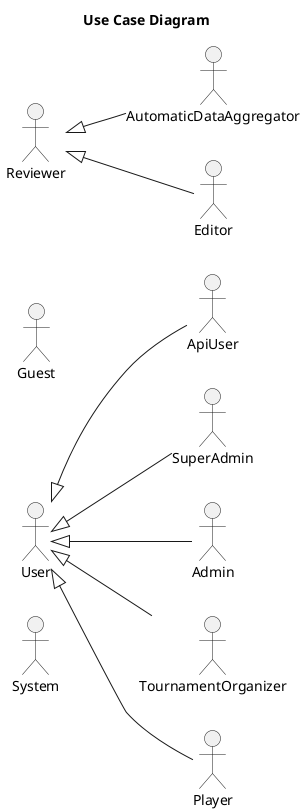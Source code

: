 @startuml use_cases
left to right direction
title Use Case Diagram

actor System as SYS
actor ApiUser as AU
actor User as U
actor Guest as G
actor Reviewer as RVW

actor SuperAdmin as SU
actor Admin as AD

actor AutomaticDataAggregator as ADA

actor Editor as ED
actor TournamentOrganizer as TO
actor Player as PL


U <|-- SU
U <|-- AD
U <|-- TO
U <|-- PL
U <|-- AU

RVW <|-- ADA
RVW <|-- ED

newpage
left to right direction

title Guest Points of Entry

package Content {
    (view home page) as UC1
    (view player profile) as UC2
    (view historical content) as UC3
    (search for content) as UC4
    (view item details) as UC5
    (compare players) as UC6
    (view tournaments) as UC7
    (view tournament details) as UC8
    (view tournament results) as UC9
    (view teams) as UC10
    (view team details) as UC11
    (view team results) as UC12
    (view team players) as UC13
    (view sets) as UC14
    (view set details) as UC15
    (view set results) as UC16
}

Guest --> UC1
Guest --> UC2
Guest --> UC3
Guest --> UC4
Guest --> UC5
Guest --> UC6
Guest --> (Register user account)
Guest --> UC7
Guest --> UC8
Guest --> UC9
Guest --> UC10
Guest --> UC11
Guest --> UC12
Guest --> UC13
Guest --> UC14
Guest --> UC15
Guest --> UC16

newpage
left to right direction

title Editor Dashboard

actor Editor as ED

(login to dashboard) as UC1

rectangle Dashboard {
    (review all content) as UC2
    (manage reviews) as UC3
    (manage content) as UC4
}

ED --> UC1
ED --> UC2
ED --> UC3
ED --> UC4

newpage
left to right direction

title Tournament Organizer Dashboard

actor TournamentOrganizer as TO

(login to dashboard) as UC1

rectangle Dashboard {
    (view player performance metrics) as UC2
    (review own content) as UC3
    (review all content) as UC4
}

TO --> UC1
TO --> UC2
TO --> UC3
TO --> UC4

newpage
left to right direction
actor Player as PL

title Player Dashboard

(login to dashboard) as UC1

rectangle Dashboard {
    (view player performance metrics) as UC2
    (review own content) as UC3
    (review all content) as UC4
}

PL --> UC1
PL --> UC2
PL --> UC3
PL --> UC4

newpage
left to right direction

title Administration Dashboard

package Administration as ADM {
    actor SuperAdmin as SU
    actor Admin as AD
}
    
(login to dashboard) as UC1

rectangle Dashboard {
    (manage roles) as UC2
    (manage permissions) as UC3
    (manage users) as UC4
    (manage content) as UC5
    (view API usage metrics) as UC6
}

ADM --> UC1
ADM --> UC2
ADM --> UC3
ADM --> UC4
ADM --> UC5
ADM --> UC6

newpage
left to right direction

title API 

actor ApiUser as AU
actor User as U

rectangle Api {
    (query API) as UC1
    (view API documentation) as UC2
}

AU --> UC1
AU --> UC2
U --> UC2

newpage
left to right direction

title AutomaticDataAggregator (ADA)

actor DataCollectionService as DC
actor DataProcessingService as DP
actor DataAnalysisService as DA

rectangle DataCollection {
    (aggregate content) as UC1
}

rectangle DataProcessing {
    (clean/transform content) as UC2
    (store transformed content as review) as UC3
}

rectangle DataAnalysis {
    (analyse content) as UC4
    (store analysis) as UC5
}

DataProcessing --|> DataCollection

DC --> UC1
DP --> UC2
DP --> UC3
DA --> UC4
DA --> UC5

newpage
left to right direction

actor EloCalculationService as ECS

rectangle Elo {
    (calculate ratings) as UC1
    (store ratings) as UC2
    (store checkpoints) as UC3
}

ECS --> UC1
ECS --> UC2
ECS --> UC3

@enduml